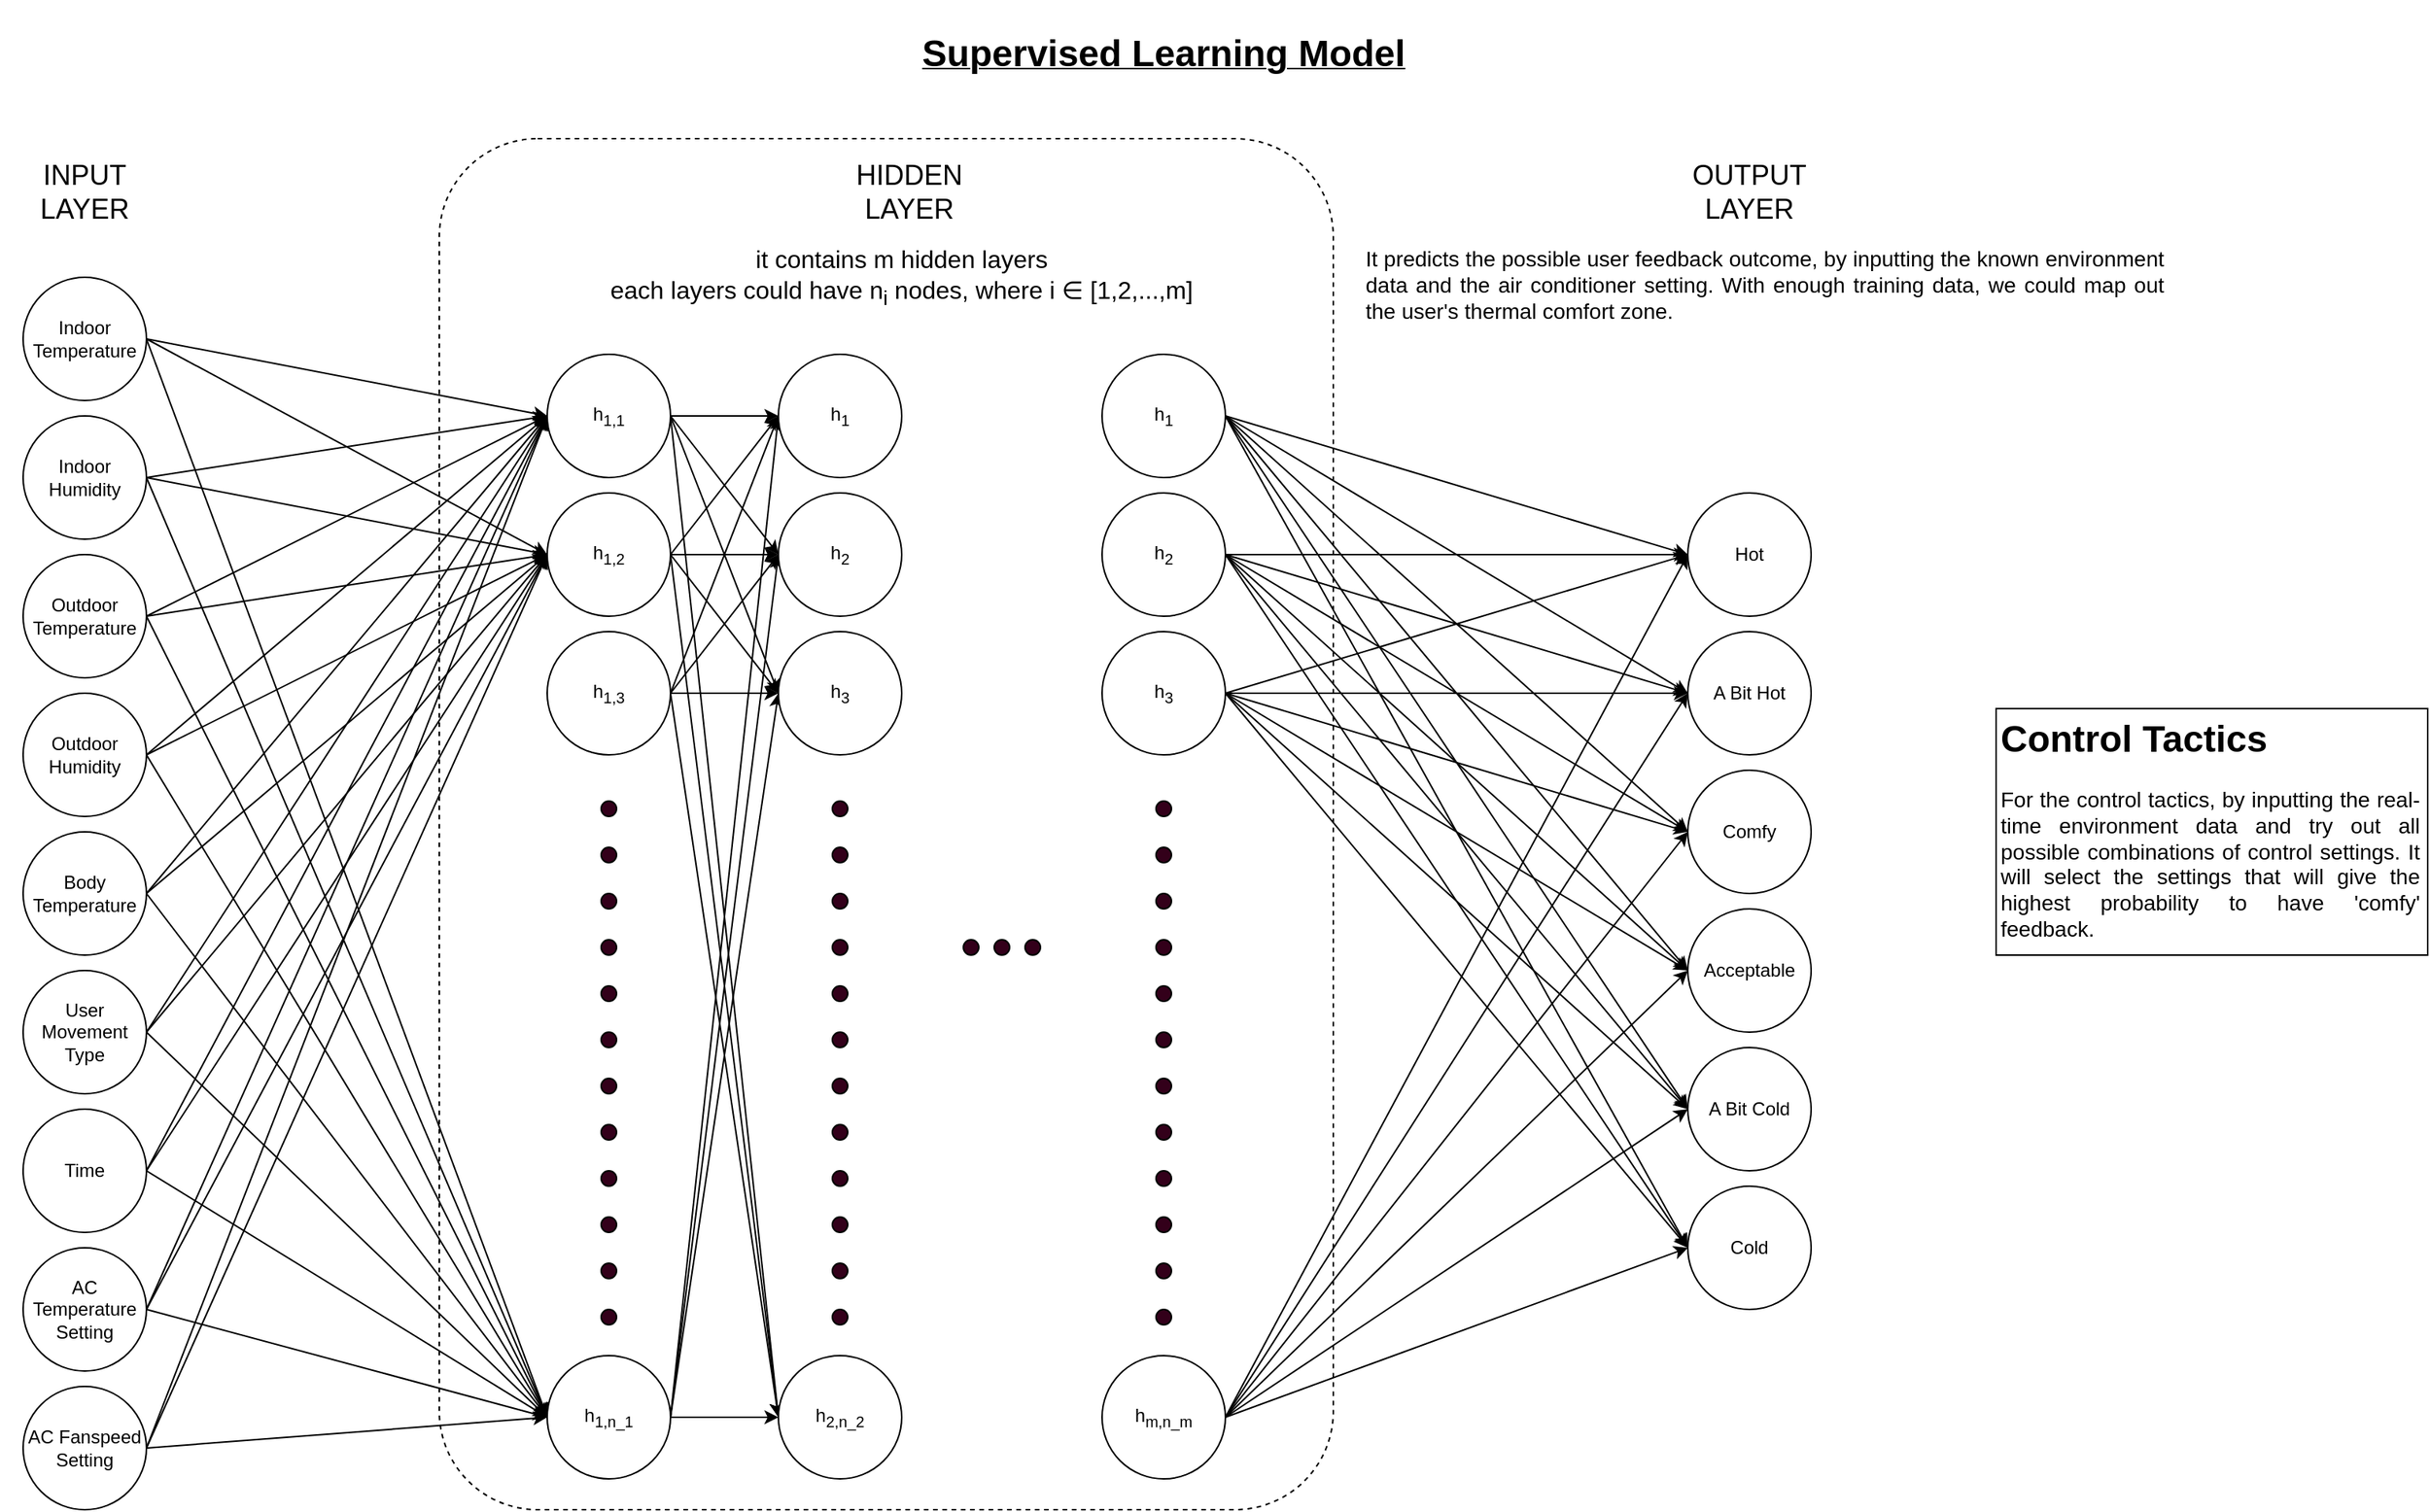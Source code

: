 <mxfile version="12.9.4" type="gitlab"><diagram id="3QVDSufi_a7OBqvpy9iq" name="Page-1"><mxGraphModel dx="2844" dy="1552" grid="1" gridSize="10" guides="1" tooltips="1" connect="1" arrows="1" fold="1" page="1" pageScale="1" pageWidth="850" pageHeight="1100" math="0" shadow="0"><root><mxCell id="0"/><mxCell id="1" parent="0"/><mxCell id="y1WeZh7EiqG1gbwsctgO-31" style="rounded=0;orthogonalLoop=1;jettySize=auto;html=1;exitX=1;exitY=0.5;exitDx=0;exitDy=0;entryX=0;entryY=0.5;entryDx=0;entryDy=0;endArrow=classic;endFill=1;" edge="1" parent="1" source="y1WeZh7EiqG1gbwsctgO-1" target="y1WeZh7EiqG1gbwsctgO-11"><mxGeometry relative="1" as="geometry"/></mxCell><mxCell id="y1WeZh7EiqG1gbwsctgO-40" style="edgeStyle=none;rounded=0;orthogonalLoop=1;jettySize=auto;html=1;exitX=1;exitY=0.5;exitDx=0;exitDy=0;entryX=0;entryY=0.5;entryDx=0;entryDy=0;endArrow=classic;endFill=1;" edge="1" parent="1" source="y1WeZh7EiqG1gbwsctgO-1" target="y1WeZh7EiqG1gbwsctgO-12"><mxGeometry relative="1" as="geometry"/></mxCell><mxCell id="y1WeZh7EiqG1gbwsctgO-49" style="edgeStyle=none;rounded=0;orthogonalLoop=1;jettySize=auto;html=1;exitX=1;exitY=0.5;exitDx=0;exitDy=0;endArrow=classic;endFill=1;entryX=0;entryY=0.5;entryDx=0;entryDy=0;" edge="1" parent="1" source="y1WeZh7EiqG1gbwsctgO-1" target="y1WeZh7EiqG1gbwsctgO-14"><mxGeometry relative="1" as="geometry"/></mxCell><mxCell id="y1WeZh7EiqG1gbwsctgO-1" value="Indoor&lt;div&gt;Temperature&lt;/div&gt;" style="ellipse;whiteSpace=wrap;html=1;aspect=fixed;" vertex="1" parent="1"><mxGeometry x="40" y="200" width="80" height="80" as="geometry"/></mxCell><mxCell id="y1WeZh7EiqG1gbwsctgO-32" style="edgeStyle=none;rounded=0;orthogonalLoop=1;jettySize=auto;html=1;exitX=1;exitY=0.5;exitDx=0;exitDy=0;entryX=0;entryY=0.5;entryDx=0;entryDy=0;" edge="1" parent="1" source="y1WeZh7EiqG1gbwsctgO-2" target="y1WeZh7EiqG1gbwsctgO-11"><mxGeometry relative="1" as="geometry"/></mxCell><mxCell id="y1WeZh7EiqG1gbwsctgO-41" style="edgeStyle=none;rounded=0;orthogonalLoop=1;jettySize=auto;html=1;exitX=1;exitY=0.5;exitDx=0;exitDy=0;endArrow=classic;endFill=1;entryX=0;entryY=0.5;entryDx=0;entryDy=0;" edge="1" parent="1" source="y1WeZh7EiqG1gbwsctgO-2" target="y1WeZh7EiqG1gbwsctgO-12"><mxGeometry relative="1" as="geometry"><mxPoint x="280" y="370" as="targetPoint"/></mxGeometry></mxCell><mxCell id="y1WeZh7EiqG1gbwsctgO-50" style="edgeStyle=none;rounded=0;orthogonalLoop=1;jettySize=auto;html=1;exitX=1;exitY=0.5;exitDx=0;exitDy=0;entryX=0;entryY=0.5;entryDx=0;entryDy=0;endArrow=classic;endFill=1;" edge="1" parent="1" source="y1WeZh7EiqG1gbwsctgO-2" target="y1WeZh7EiqG1gbwsctgO-14"><mxGeometry relative="1" as="geometry"/></mxCell><mxCell id="y1WeZh7EiqG1gbwsctgO-2" value="Indoor Humidity" style="ellipse;whiteSpace=wrap;html=1;aspect=fixed;" vertex="1" parent="1"><mxGeometry x="40" y="290" width="80" height="80" as="geometry"/></mxCell><mxCell id="y1WeZh7EiqG1gbwsctgO-33" style="edgeStyle=none;rounded=0;orthogonalLoop=1;jettySize=auto;html=1;exitX=1;exitY=0.5;exitDx=0;exitDy=0;entryX=0;entryY=0.5;entryDx=0;entryDy=0;" edge="1" parent="1" source="y1WeZh7EiqG1gbwsctgO-3" target="y1WeZh7EiqG1gbwsctgO-11"><mxGeometry relative="1" as="geometry"><mxPoint x="280" y="280" as="targetPoint"/></mxGeometry></mxCell><mxCell id="y1WeZh7EiqG1gbwsctgO-42" style="edgeStyle=none;rounded=0;orthogonalLoop=1;jettySize=auto;html=1;exitX=1;exitY=0.5;exitDx=0;exitDy=0;entryX=0;entryY=0.5;entryDx=0;entryDy=0;endArrow=classic;endFill=1;" edge="1" parent="1" source="y1WeZh7EiqG1gbwsctgO-3" target="y1WeZh7EiqG1gbwsctgO-12"><mxGeometry relative="1" as="geometry"/></mxCell><mxCell id="y1WeZh7EiqG1gbwsctgO-51" style="edgeStyle=none;rounded=0;orthogonalLoop=1;jettySize=auto;html=1;exitX=1;exitY=0.5;exitDx=0;exitDy=0;endArrow=classic;endFill=1;" edge="1" parent="1" source="y1WeZh7EiqG1gbwsctgO-3"><mxGeometry relative="1" as="geometry"><mxPoint x="380" y="940" as="targetPoint"/></mxGeometry></mxCell><mxCell id="y1WeZh7EiqG1gbwsctgO-3" value="&lt;div&gt;Outdoor Temperature&lt;br&gt;&lt;/div&gt;" style="ellipse;whiteSpace=wrap;html=1;aspect=fixed;" vertex="1" parent="1"><mxGeometry x="40" y="380" width="80" height="80" as="geometry"/></mxCell><mxCell id="y1WeZh7EiqG1gbwsctgO-34" style="edgeStyle=none;rounded=0;orthogonalLoop=1;jettySize=auto;html=1;exitX=1;exitY=0.5;exitDx=0;exitDy=0;entryX=0;entryY=0.5;entryDx=0;entryDy=0;" edge="1" parent="1" source="y1WeZh7EiqG1gbwsctgO-4" target="y1WeZh7EiqG1gbwsctgO-11"><mxGeometry relative="1" as="geometry"/></mxCell><mxCell id="y1WeZh7EiqG1gbwsctgO-43" style="edgeStyle=none;rounded=0;orthogonalLoop=1;jettySize=auto;html=1;exitX=1;exitY=0.5;exitDx=0;exitDy=0;endArrow=classic;endFill=1;entryX=0;entryY=0.5;entryDx=0;entryDy=0;" edge="1" parent="1" source="y1WeZh7EiqG1gbwsctgO-4" target="y1WeZh7EiqG1gbwsctgO-12"><mxGeometry relative="1" as="geometry"><mxPoint x="280" y="370" as="targetPoint"/></mxGeometry></mxCell><mxCell id="y1WeZh7EiqG1gbwsctgO-52" style="edgeStyle=none;rounded=0;orthogonalLoop=1;jettySize=auto;html=1;exitX=1;exitY=0.5;exitDx=0;exitDy=0;entryX=0;entryY=0.5;entryDx=0;entryDy=0;endArrow=classic;endFill=1;" edge="1" parent="1" source="y1WeZh7EiqG1gbwsctgO-4" target="y1WeZh7EiqG1gbwsctgO-14"><mxGeometry relative="1" as="geometry"/></mxCell><mxCell id="y1WeZh7EiqG1gbwsctgO-4" value="Outdoor Humidity" style="ellipse;whiteSpace=wrap;html=1;aspect=fixed;" vertex="1" parent="1"><mxGeometry x="40" y="470" width="80" height="80" as="geometry"/></mxCell><mxCell id="y1WeZh7EiqG1gbwsctgO-37" style="edgeStyle=none;rounded=0;orthogonalLoop=1;jettySize=auto;html=1;exitX=1;exitY=0.5;exitDx=0;exitDy=0;entryX=0;entryY=0.5;entryDx=0;entryDy=0;" edge="1" parent="1" source="y1WeZh7EiqG1gbwsctgO-5" target="y1WeZh7EiqG1gbwsctgO-11"><mxGeometry relative="1" as="geometry"/></mxCell><mxCell id="y1WeZh7EiqG1gbwsctgO-46" style="edgeStyle=none;rounded=0;orthogonalLoop=1;jettySize=auto;html=1;exitX=1;exitY=0.5;exitDx=0;exitDy=0;entryX=0;entryY=0.5;entryDx=0;entryDy=0;endArrow=classic;endFill=1;" edge="1" parent="1" source="y1WeZh7EiqG1gbwsctgO-5" target="y1WeZh7EiqG1gbwsctgO-12"><mxGeometry relative="1" as="geometry"/></mxCell><mxCell id="y1WeZh7EiqG1gbwsctgO-55" style="edgeStyle=none;rounded=0;orthogonalLoop=1;jettySize=auto;html=1;exitX=1;exitY=0.5;exitDx=0;exitDy=0;endArrow=classic;endFill=1;" edge="1" parent="1" source="y1WeZh7EiqG1gbwsctgO-5"><mxGeometry relative="1" as="geometry"><mxPoint x="380" y="940" as="targetPoint"/></mxGeometry></mxCell><mxCell id="y1WeZh7EiqG1gbwsctgO-5" value="Time" style="ellipse;whiteSpace=wrap;html=1;aspect=fixed;" vertex="1" parent="1"><mxGeometry x="40" y="740" width="80" height="80" as="geometry"/></mxCell><mxCell id="y1WeZh7EiqG1gbwsctgO-35" style="edgeStyle=none;rounded=0;orthogonalLoop=1;jettySize=auto;html=1;exitX=1;exitY=0.5;exitDx=0;exitDy=0;entryX=0;entryY=0.5;entryDx=0;entryDy=0;" edge="1" parent="1" source="y1WeZh7EiqG1gbwsctgO-6" target="y1WeZh7EiqG1gbwsctgO-11"><mxGeometry relative="1" as="geometry"><mxPoint x="280" y="280" as="targetPoint"/></mxGeometry></mxCell><mxCell id="y1WeZh7EiqG1gbwsctgO-44" style="edgeStyle=none;rounded=0;orthogonalLoop=1;jettySize=auto;html=1;exitX=1;exitY=0.5;exitDx=0;exitDy=0;endArrow=classic;endFill=1;entryX=0;entryY=0.5;entryDx=0;entryDy=0;" edge="1" parent="1" source="y1WeZh7EiqG1gbwsctgO-6" target="y1WeZh7EiqG1gbwsctgO-12"><mxGeometry relative="1" as="geometry"><mxPoint x="280" y="370" as="targetPoint"/></mxGeometry></mxCell><mxCell id="y1WeZh7EiqG1gbwsctgO-53" style="edgeStyle=none;rounded=0;orthogonalLoop=1;jettySize=auto;html=1;exitX=1;exitY=0.5;exitDx=0;exitDy=0;entryX=0;entryY=0.5;entryDx=0;entryDy=0;endArrow=classic;endFill=1;" edge="1" parent="1" source="y1WeZh7EiqG1gbwsctgO-6" target="y1WeZh7EiqG1gbwsctgO-14"><mxGeometry relative="1" as="geometry"/></mxCell><mxCell id="y1WeZh7EiqG1gbwsctgO-6" value="Body Temperature" style="ellipse;whiteSpace=wrap;html=1;aspect=fixed;" vertex="1" parent="1"><mxGeometry x="40" y="560" width="80" height="80" as="geometry"/></mxCell><mxCell id="y1WeZh7EiqG1gbwsctgO-36" style="edgeStyle=none;rounded=0;orthogonalLoop=1;jettySize=auto;html=1;exitX=1;exitY=0.5;exitDx=0;exitDy=0;entryX=0;entryY=0.5;entryDx=0;entryDy=0;" edge="1" parent="1" source="y1WeZh7EiqG1gbwsctgO-7" target="y1WeZh7EiqG1gbwsctgO-11"><mxGeometry relative="1" as="geometry"><mxPoint x="280" y="280" as="targetPoint"/></mxGeometry></mxCell><mxCell id="y1WeZh7EiqG1gbwsctgO-45" style="edgeStyle=none;rounded=0;orthogonalLoop=1;jettySize=auto;html=1;exitX=1;exitY=0.5;exitDx=0;exitDy=0;endArrow=classic;endFill=1;entryX=0;entryY=0.5;entryDx=0;entryDy=0;" edge="1" parent="1" source="y1WeZh7EiqG1gbwsctgO-7" target="y1WeZh7EiqG1gbwsctgO-12"><mxGeometry relative="1" as="geometry"><mxPoint x="280" y="370" as="targetPoint"/></mxGeometry></mxCell><mxCell id="y1WeZh7EiqG1gbwsctgO-54" style="edgeStyle=none;rounded=0;orthogonalLoop=1;jettySize=auto;html=1;exitX=1;exitY=0.5;exitDx=0;exitDy=0;endArrow=classic;endFill=1;" edge="1" parent="1" source="y1WeZh7EiqG1gbwsctgO-7"><mxGeometry relative="1" as="geometry"><mxPoint x="380" y="940" as="targetPoint"/></mxGeometry></mxCell><mxCell id="y1WeZh7EiqG1gbwsctgO-7" value="User Movement Type" style="ellipse;whiteSpace=wrap;html=1;aspect=fixed;" vertex="1" parent="1"><mxGeometry x="40" y="650" width="80" height="80" as="geometry"/></mxCell><mxCell id="y1WeZh7EiqG1gbwsctgO-38" style="edgeStyle=none;rounded=0;orthogonalLoop=1;jettySize=auto;html=1;exitX=1;exitY=0.5;exitDx=0;exitDy=0;entryX=0;entryY=0.5;entryDx=0;entryDy=0;endArrow=classic;endFill=1;" edge="1" parent="1" source="y1WeZh7EiqG1gbwsctgO-8" target="y1WeZh7EiqG1gbwsctgO-11"><mxGeometry relative="1" as="geometry"/></mxCell><mxCell id="y1WeZh7EiqG1gbwsctgO-47" style="edgeStyle=none;rounded=0;orthogonalLoop=1;jettySize=auto;html=1;exitX=1;exitY=0.5;exitDx=0;exitDy=0;endArrow=classic;endFill=1;" edge="1" parent="1" source="y1WeZh7EiqG1gbwsctgO-8"><mxGeometry relative="1" as="geometry"><mxPoint x="380" y="380" as="targetPoint"/></mxGeometry></mxCell><mxCell id="y1WeZh7EiqG1gbwsctgO-56" style="edgeStyle=none;rounded=0;orthogonalLoop=1;jettySize=auto;html=1;exitX=1;exitY=0.5;exitDx=0;exitDy=0;endArrow=classic;endFill=1;" edge="1" parent="1" source="y1WeZh7EiqG1gbwsctgO-8"><mxGeometry relative="1" as="geometry"><mxPoint x="380" y="940" as="targetPoint"/></mxGeometry></mxCell><mxCell id="y1WeZh7EiqG1gbwsctgO-8" value="AC Temperature Setting" style="ellipse;whiteSpace=wrap;html=1;aspect=fixed;" vertex="1" parent="1"><mxGeometry x="40" y="830" width="80" height="80" as="geometry"/></mxCell><mxCell id="y1WeZh7EiqG1gbwsctgO-39" style="edgeStyle=none;rounded=0;orthogonalLoop=1;jettySize=auto;html=1;exitX=1;exitY=0.5;exitDx=0;exitDy=0;endArrow=classic;endFill=1;entryX=0;entryY=0.5;entryDx=0;entryDy=0;" edge="1" parent="1" source="y1WeZh7EiqG1gbwsctgO-9" target="y1WeZh7EiqG1gbwsctgO-11"><mxGeometry relative="1" as="geometry"><mxPoint x="280" y="280" as="targetPoint"/></mxGeometry></mxCell><mxCell id="y1WeZh7EiqG1gbwsctgO-48" style="edgeStyle=none;rounded=0;orthogonalLoop=1;jettySize=auto;html=1;exitX=1;exitY=0.5;exitDx=0;exitDy=0;endArrow=classic;endFill=1;" edge="1" parent="1" source="y1WeZh7EiqG1gbwsctgO-9"><mxGeometry relative="1" as="geometry"><mxPoint x="380" y="380" as="targetPoint"/></mxGeometry></mxCell><mxCell id="y1WeZh7EiqG1gbwsctgO-57" style="edgeStyle=none;rounded=0;orthogonalLoop=1;jettySize=auto;html=1;exitX=1;exitY=0.5;exitDx=0;exitDy=0;endArrow=classic;endFill=1;" edge="1" parent="1" source="y1WeZh7EiqG1gbwsctgO-9"><mxGeometry relative="1" as="geometry"><mxPoint x="380" y="940" as="targetPoint"/></mxGeometry></mxCell><mxCell id="y1WeZh7EiqG1gbwsctgO-9" value="AC Fanspeed Setting" style="ellipse;whiteSpace=wrap;html=1;aspect=fixed;" vertex="1" parent="1"><mxGeometry x="40" y="920" width="80" height="80" as="geometry"/></mxCell><mxCell id="y1WeZh7EiqG1gbwsctgO-10" value="&lt;font style=&quot;font-size: 18px&quot;&gt;INPUT LAYER&lt;/font&gt;" style="text;html=1;strokeColor=none;fillColor=none;align=center;verticalAlign=middle;whiteSpace=wrap;rounded=0;" vertex="1" parent="1"><mxGeometry x="25" y="120" width="110" height="50" as="geometry"/></mxCell><mxCell id="y1WeZh7EiqG1gbwsctgO-111" style="edgeStyle=none;rounded=0;orthogonalLoop=1;jettySize=auto;html=1;exitX=1;exitY=0.5;exitDx=0;exitDy=0;entryX=0;entryY=0.5;entryDx=0;entryDy=0;endArrow=classic;endFill=1;" edge="1" parent="1" source="y1WeZh7EiqG1gbwsctgO-11" target="y1WeZh7EiqG1gbwsctgO-58"><mxGeometry relative="1" as="geometry"/></mxCell><mxCell id="y1WeZh7EiqG1gbwsctgO-112" style="edgeStyle=none;rounded=0;orthogonalLoop=1;jettySize=auto;html=1;exitX=1;exitY=0.5;exitDx=0;exitDy=0;entryX=0;entryY=0.5;entryDx=0;entryDy=0;endArrow=classic;endFill=1;" edge="1" parent="1" source="y1WeZh7EiqG1gbwsctgO-11" target="y1WeZh7EiqG1gbwsctgO-59"><mxGeometry relative="1" as="geometry"/></mxCell><mxCell id="y1WeZh7EiqG1gbwsctgO-113" style="edgeStyle=none;rounded=0;orthogonalLoop=1;jettySize=auto;html=1;exitX=1;exitY=0.5;exitDx=0;exitDy=0;entryX=0;entryY=0.5;entryDx=0;entryDy=0;endArrow=classic;endFill=1;" edge="1" parent="1" source="y1WeZh7EiqG1gbwsctgO-11" target="y1WeZh7EiqG1gbwsctgO-60"><mxGeometry relative="1" as="geometry"/></mxCell><mxCell id="y1WeZh7EiqG1gbwsctgO-114" style="edgeStyle=none;rounded=0;orthogonalLoop=1;jettySize=auto;html=1;exitX=1;exitY=0.5;exitDx=0;exitDy=0;entryX=0;entryY=0.5;entryDx=0;entryDy=0;endArrow=classic;endFill=1;" edge="1" parent="1" source="y1WeZh7EiqG1gbwsctgO-11" target="y1WeZh7EiqG1gbwsctgO-61"><mxGeometry relative="1" as="geometry"/></mxCell><mxCell id="y1WeZh7EiqG1gbwsctgO-11" value="h&lt;sub&gt;1,1&lt;/sub&gt;" style="ellipse;whiteSpace=wrap;html=1;aspect=fixed;" vertex="1" parent="1"><mxGeometry x="380" y="250" width="80" height="80" as="geometry"/></mxCell><mxCell id="y1WeZh7EiqG1gbwsctgO-115" style="edgeStyle=none;rounded=0;orthogonalLoop=1;jettySize=auto;html=1;exitX=1;exitY=0.5;exitDx=0;exitDy=0;entryX=0;entryY=0.5;entryDx=0;entryDy=0;endArrow=classic;endFill=1;" edge="1" parent="1" source="y1WeZh7EiqG1gbwsctgO-12" target="y1WeZh7EiqG1gbwsctgO-58"><mxGeometry relative="1" as="geometry"/></mxCell><mxCell id="y1WeZh7EiqG1gbwsctgO-117" style="edgeStyle=none;rounded=0;orthogonalLoop=1;jettySize=auto;html=1;exitX=1;exitY=0.5;exitDx=0;exitDy=0;entryX=0;entryY=0.5;entryDx=0;entryDy=0;endArrow=classic;endFill=1;" edge="1" parent="1" source="y1WeZh7EiqG1gbwsctgO-12" target="y1WeZh7EiqG1gbwsctgO-59"><mxGeometry relative="1" as="geometry"/></mxCell><mxCell id="y1WeZh7EiqG1gbwsctgO-118" style="edgeStyle=none;rounded=0;orthogonalLoop=1;jettySize=auto;html=1;exitX=1;exitY=0.5;exitDx=0;exitDy=0;entryX=0;entryY=0.5;entryDx=0;entryDy=0;endArrow=classic;endFill=1;" edge="1" parent="1" source="y1WeZh7EiqG1gbwsctgO-12" target="y1WeZh7EiqG1gbwsctgO-60"><mxGeometry relative="1" as="geometry"/></mxCell><mxCell id="y1WeZh7EiqG1gbwsctgO-121" style="edgeStyle=none;rounded=0;orthogonalLoop=1;jettySize=auto;html=1;exitX=1;exitY=0.5;exitDx=0;exitDy=0;entryX=0;entryY=0.5;entryDx=0;entryDy=0;endArrow=classic;endFill=1;" edge="1" parent="1" source="y1WeZh7EiqG1gbwsctgO-12" target="y1WeZh7EiqG1gbwsctgO-61"><mxGeometry relative="1" as="geometry"/></mxCell><mxCell id="y1WeZh7EiqG1gbwsctgO-12" value="h&lt;sub&gt;1,2&lt;/sub&gt;" style="ellipse;whiteSpace=wrap;html=1;aspect=fixed;" vertex="1" parent="1"><mxGeometry x="380" y="340" width="80" height="80" as="geometry"/></mxCell><mxCell id="y1WeZh7EiqG1gbwsctgO-116" style="edgeStyle=none;rounded=0;orthogonalLoop=1;jettySize=auto;html=1;exitX=1;exitY=0.5;exitDx=0;exitDy=0;entryX=0;entryY=0.5;entryDx=0;entryDy=0;endArrow=classic;endFill=1;" edge="1" parent="1" source="y1WeZh7EiqG1gbwsctgO-13" target="y1WeZh7EiqG1gbwsctgO-58"><mxGeometry relative="1" as="geometry"/></mxCell><mxCell id="y1WeZh7EiqG1gbwsctgO-119" style="edgeStyle=none;rounded=0;orthogonalLoop=1;jettySize=auto;html=1;exitX=1;exitY=0.5;exitDx=0;exitDy=0;entryX=0;entryY=0.5;entryDx=0;entryDy=0;endArrow=classic;endFill=1;" edge="1" parent="1" source="y1WeZh7EiqG1gbwsctgO-13" target="y1WeZh7EiqG1gbwsctgO-59"><mxGeometry relative="1" as="geometry"/></mxCell><mxCell id="y1WeZh7EiqG1gbwsctgO-120" style="edgeStyle=none;rounded=0;orthogonalLoop=1;jettySize=auto;html=1;exitX=1;exitY=0.5;exitDx=0;exitDy=0;entryX=0;entryY=0.5;entryDx=0;entryDy=0;endArrow=classic;endFill=1;" edge="1" parent="1" source="y1WeZh7EiqG1gbwsctgO-13" target="y1WeZh7EiqG1gbwsctgO-60"><mxGeometry relative="1" as="geometry"/></mxCell><mxCell id="y1WeZh7EiqG1gbwsctgO-122" style="edgeStyle=none;rounded=0;orthogonalLoop=1;jettySize=auto;html=1;exitX=1;exitY=0.5;exitDx=0;exitDy=0;endArrow=classic;endFill=1;" edge="1" parent="1" source="y1WeZh7EiqG1gbwsctgO-13"><mxGeometry relative="1" as="geometry"><mxPoint x="530" y="940" as="targetPoint"/></mxGeometry></mxCell><mxCell id="y1WeZh7EiqG1gbwsctgO-13" value="h&lt;sub&gt;1,3&lt;/sub&gt;" style="ellipse;whiteSpace=wrap;html=1;aspect=fixed;" vertex="1" parent="1"><mxGeometry x="380" y="430" width="80" height="80" as="geometry"/></mxCell><mxCell id="y1WeZh7EiqG1gbwsctgO-123" style="edgeStyle=none;rounded=0;orthogonalLoop=1;jettySize=auto;html=1;exitX=1;exitY=0.5;exitDx=0;exitDy=0;entryX=0;entryY=0.5;entryDx=0;entryDy=0;endArrow=classic;endFill=1;" edge="1" parent="1" source="y1WeZh7EiqG1gbwsctgO-14" target="y1WeZh7EiqG1gbwsctgO-61"><mxGeometry relative="1" as="geometry"/></mxCell><mxCell id="y1WeZh7EiqG1gbwsctgO-124" style="edgeStyle=none;rounded=0;orthogonalLoop=1;jettySize=auto;html=1;exitX=1;exitY=0.5;exitDx=0;exitDy=0;entryX=0;entryY=0.5;entryDx=0;entryDy=0;endArrow=classic;endFill=1;" edge="1" parent="1" source="y1WeZh7EiqG1gbwsctgO-14" target="y1WeZh7EiqG1gbwsctgO-58"><mxGeometry relative="1" as="geometry"/></mxCell><mxCell id="y1WeZh7EiqG1gbwsctgO-125" style="edgeStyle=none;rounded=0;orthogonalLoop=1;jettySize=auto;html=1;exitX=1;exitY=0.5;exitDx=0;exitDy=0;entryX=0;entryY=0.5;entryDx=0;entryDy=0;endArrow=classic;endFill=1;" edge="1" parent="1" source="y1WeZh7EiqG1gbwsctgO-14" target="y1WeZh7EiqG1gbwsctgO-59"><mxGeometry relative="1" as="geometry"/></mxCell><mxCell id="y1WeZh7EiqG1gbwsctgO-126" style="edgeStyle=none;rounded=0;orthogonalLoop=1;jettySize=auto;html=1;exitX=1;exitY=0.5;exitDx=0;exitDy=0;entryX=0;entryY=0.5;entryDx=0;entryDy=0;endArrow=classic;endFill=1;" edge="1" parent="1" source="y1WeZh7EiqG1gbwsctgO-14" target="y1WeZh7EiqG1gbwsctgO-60"><mxGeometry relative="1" as="geometry"/></mxCell><mxCell id="y1WeZh7EiqG1gbwsctgO-14" value="h&lt;sub&gt;1,n_1&lt;/sub&gt;" style="ellipse;whiteSpace=wrap;html=1;aspect=fixed;" vertex="1" parent="1"><mxGeometry x="380" y="900" width="80" height="80" as="geometry"/></mxCell><mxCell id="y1WeZh7EiqG1gbwsctgO-15" value="" style="ellipse;whiteSpace=wrap;html=1;aspect=fixed;fillColor=#33001A;" vertex="1" parent="1"><mxGeometry x="415" y="540" width="10" height="10" as="geometry"/></mxCell><mxCell id="y1WeZh7EiqG1gbwsctgO-16" value="" style="ellipse;whiteSpace=wrap;html=1;aspect=fixed;fillColor=#33001A;" vertex="1" parent="1"><mxGeometry x="415" y="570" width="10" height="10" as="geometry"/></mxCell><mxCell id="y1WeZh7EiqG1gbwsctgO-17" value="" style="ellipse;whiteSpace=wrap;html=1;aspect=fixed;fillColor=#33001A;" vertex="1" parent="1"><mxGeometry x="415" y="600" width="10" height="10" as="geometry"/></mxCell><mxCell id="y1WeZh7EiqG1gbwsctgO-18" value="" style="ellipse;whiteSpace=wrap;html=1;aspect=fixed;fillColor=#33001A;" vertex="1" parent="1"><mxGeometry x="415" y="630" width="10" height="10" as="geometry"/></mxCell><mxCell id="y1WeZh7EiqG1gbwsctgO-19" value="" style="ellipse;whiteSpace=wrap;html=1;aspect=fixed;fillColor=#33001A;" vertex="1" parent="1"><mxGeometry x="415" y="660" width="10" height="10" as="geometry"/></mxCell><mxCell id="y1WeZh7EiqG1gbwsctgO-20" value="" style="ellipse;whiteSpace=wrap;html=1;aspect=fixed;fillColor=#33001A;" vertex="1" parent="1"><mxGeometry x="415" y="690" width="10" height="10" as="geometry"/></mxCell><mxCell id="y1WeZh7EiqG1gbwsctgO-21" value="" style="ellipse;whiteSpace=wrap;html=1;aspect=fixed;fillColor=#33001A;" vertex="1" parent="1"><mxGeometry x="415" y="720" width="10" height="10" as="geometry"/></mxCell><mxCell id="y1WeZh7EiqG1gbwsctgO-22" value="" style="ellipse;whiteSpace=wrap;html=1;aspect=fixed;fillColor=#33001A;" vertex="1" parent="1"><mxGeometry x="415" y="750" width="10" height="10" as="geometry"/></mxCell><mxCell id="y1WeZh7EiqG1gbwsctgO-23" value="" style="ellipse;whiteSpace=wrap;html=1;aspect=fixed;fillColor=#33001A;" vertex="1" parent="1"><mxGeometry x="415" y="780" width="10" height="10" as="geometry"/></mxCell><mxCell id="y1WeZh7EiqG1gbwsctgO-24" value="" style="ellipse;whiteSpace=wrap;html=1;aspect=fixed;fillColor=#33001A;" vertex="1" parent="1"><mxGeometry x="415" y="810" width="10" height="10" as="geometry"/></mxCell><mxCell id="y1WeZh7EiqG1gbwsctgO-25" value="" style="ellipse;whiteSpace=wrap;html=1;aspect=fixed;fillColor=#33001A;" vertex="1" parent="1"><mxGeometry x="415" y="840" width="10" height="10" as="geometry"/></mxCell><mxCell id="y1WeZh7EiqG1gbwsctgO-26" value="" style="ellipse;whiteSpace=wrap;html=1;aspect=fixed;fillColor=#33001A;" vertex="1" parent="1"><mxGeometry x="415" y="870" width="10" height="10" as="geometry"/></mxCell><mxCell id="y1WeZh7EiqG1gbwsctgO-29" value="&lt;font style=&quot;font-size: 18px&quot;&gt;HIDDEN LAYER&lt;/font&gt;" style="text;html=1;strokeColor=none;fillColor=none;align=center;verticalAlign=middle;whiteSpace=wrap;rounded=0;" vertex="1" parent="1"><mxGeometry x="560" y="120" width="110" height="50" as="geometry"/></mxCell><mxCell id="y1WeZh7EiqG1gbwsctgO-58" value="h&lt;sub&gt;1&lt;/sub&gt;" style="ellipse;whiteSpace=wrap;html=1;aspect=fixed;" vertex="1" parent="1"><mxGeometry x="530" y="250" width="80" height="80" as="geometry"/></mxCell><mxCell id="y1WeZh7EiqG1gbwsctgO-59" value="h&lt;sub&gt;2&lt;/sub&gt;" style="ellipse;whiteSpace=wrap;html=1;aspect=fixed;" vertex="1" parent="1"><mxGeometry x="530" y="340" width="80" height="80" as="geometry"/></mxCell><mxCell id="y1WeZh7EiqG1gbwsctgO-60" value="h&lt;sub&gt;3&lt;/sub&gt;" style="ellipse;whiteSpace=wrap;html=1;aspect=fixed;" vertex="1" parent="1"><mxGeometry x="530" y="430" width="80" height="80" as="geometry"/></mxCell><mxCell id="y1WeZh7EiqG1gbwsctgO-61" value="h&lt;sub&gt;2,n_2&lt;/sub&gt;" style="ellipse;whiteSpace=wrap;html=1;aspect=fixed;" vertex="1" parent="1"><mxGeometry x="530" y="900" width="80" height="80" as="geometry"/></mxCell><mxCell id="y1WeZh7EiqG1gbwsctgO-62" value="" style="ellipse;whiteSpace=wrap;html=1;aspect=fixed;fillColor=#33001A;" vertex="1" parent="1"><mxGeometry x="565" y="540" width="10" height="10" as="geometry"/></mxCell><mxCell id="y1WeZh7EiqG1gbwsctgO-63" value="" style="ellipse;whiteSpace=wrap;html=1;aspect=fixed;fillColor=#33001A;" vertex="1" parent="1"><mxGeometry x="565" y="570" width="10" height="10" as="geometry"/></mxCell><mxCell id="y1WeZh7EiqG1gbwsctgO-64" value="" style="ellipse;whiteSpace=wrap;html=1;aspect=fixed;fillColor=#33001A;" vertex="1" parent="1"><mxGeometry x="565" y="600" width="10" height="10" as="geometry"/></mxCell><mxCell id="y1WeZh7EiqG1gbwsctgO-65" value="" style="ellipse;whiteSpace=wrap;html=1;aspect=fixed;fillColor=#33001A;" vertex="1" parent="1"><mxGeometry x="565" y="630" width="10" height="10" as="geometry"/></mxCell><mxCell id="y1WeZh7EiqG1gbwsctgO-66" value="" style="ellipse;whiteSpace=wrap;html=1;aspect=fixed;fillColor=#33001A;" vertex="1" parent="1"><mxGeometry x="565" y="660" width="10" height="10" as="geometry"/></mxCell><mxCell id="y1WeZh7EiqG1gbwsctgO-67" value="" style="ellipse;whiteSpace=wrap;html=1;aspect=fixed;fillColor=#33001A;" vertex="1" parent="1"><mxGeometry x="565" y="690" width="10" height="10" as="geometry"/></mxCell><mxCell id="y1WeZh7EiqG1gbwsctgO-68" value="" style="ellipse;whiteSpace=wrap;html=1;aspect=fixed;fillColor=#33001A;" vertex="1" parent="1"><mxGeometry x="565" y="720" width="10" height="10" as="geometry"/></mxCell><mxCell id="y1WeZh7EiqG1gbwsctgO-69" value="" style="ellipse;whiteSpace=wrap;html=1;aspect=fixed;fillColor=#33001A;" vertex="1" parent="1"><mxGeometry x="565" y="750" width="10" height="10" as="geometry"/></mxCell><mxCell id="y1WeZh7EiqG1gbwsctgO-70" value="" style="ellipse;whiteSpace=wrap;html=1;aspect=fixed;fillColor=#33001A;" vertex="1" parent="1"><mxGeometry x="565" y="780" width="10" height="10" as="geometry"/></mxCell><mxCell id="y1WeZh7EiqG1gbwsctgO-71" value="" style="ellipse;whiteSpace=wrap;html=1;aspect=fixed;fillColor=#33001A;" vertex="1" parent="1"><mxGeometry x="565" y="810" width="10" height="10" as="geometry"/></mxCell><mxCell id="y1WeZh7EiqG1gbwsctgO-72" value="" style="ellipse;whiteSpace=wrap;html=1;aspect=fixed;fillColor=#33001A;" vertex="1" parent="1"><mxGeometry x="565" y="840" width="10" height="10" as="geometry"/></mxCell><mxCell id="y1WeZh7EiqG1gbwsctgO-73" value="" style="ellipse;whiteSpace=wrap;html=1;aspect=fixed;fillColor=#33001A;" vertex="1" parent="1"><mxGeometry x="565" y="870" width="10" height="10" as="geometry"/></mxCell><mxCell id="y1WeZh7EiqG1gbwsctgO-150" style="edgeStyle=none;rounded=0;orthogonalLoop=1;jettySize=auto;html=1;exitX=1;exitY=0.5;exitDx=0;exitDy=0;entryX=0;entryY=0.5;entryDx=0;entryDy=0;endArrow=classic;endFill=1;" edge="1" parent="1" source="y1WeZh7EiqG1gbwsctgO-74" target="y1WeZh7EiqG1gbwsctgO-131"><mxGeometry relative="1" as="geometry"/></mxCell><mxCell id="y1WeZh7EiqG1gbwsctgO-151" style="edgeStyle=none;rounded=0;orthogonalLoop=1;jettySize=auto;html=1;exitX=1;exitY=0.5;exitDx=0;exitDy=0;entryX=0;entryY=0.5;entryDx=0;entryDy=0;endArrow=classic;endFill=1;" edge="1" parent="1" source="y1WeZh7EiqG1gbwsctgO-74" target="y1WeZh7EiqG1gbwsctgO-132"><mxGeometry relative="1" as="geometry"/></mxCell><mxCell id="y1WeZh7EiqG1gbwsctgO-152" style="edgeStyle=none;rounded=0;orthogonalLoop=1;jettySize=auto;html=1;exitX=1;exitY=0.5;exitDx=0;exitDy=0;entryX=0;entryY=0.5;entryDx=0;entryDy=0;endArrow=classic;endFill=1;" edge="1" parent="1" source="y1WeZh7EiqG1gbwsctgO-74" target="y1WeZh7EiqG1gbwsctgO-133"><mxGeometry relative="1" as="geometry"/></mxCell><mxCell id="y1WeZh7EiqG1gbwsctgO-153" style="edgeStyle=none;rounded=0;orthogonalLoop=1;jettySize=auto;html=1;exitX=1;exitY=0.5;exitDx=0;exitDy=0;entryX=0;entryY=0.5;entryDx=0;entryDy=0;endArrow=classic;endFill=1;" edge="1" parent="1" source="y1WeZh7EiqG1gbwsctgO-74" target="y1WeZh7EiqG1gbwsctgO-149"><mxGeometry relative="1" as="geometry"/></mxCell><mxCell id="y1WeZh7EiqG1gbwsctgO-154" style="edgeStyle=none;rounded=0;orthogonalLoop=1;jettySize=auto;html=1;exitX=1;exitY=0.5;exitDx=0;exitDy=0;entryX=0;entryY=0.5;entryDx=0;entryDy=0;endArrow=classic;endFill=1;" edge="1" parent="1" source="y1WeZh7EiqG1gbwsctgO-74" target="y1WeZh7EiqG1gbwsctgO-134"><mxGeometry relative="1" as="geometry"/></mxCell><mxCell id="y1WeZh7EiqG1gbwsctgO-155" style="edgeStyle=none;rounded=0;orthogonalLoop=1;jettySize=auto;html=1;exitX=1;exitY=0.5;exitDx=0;exitDy=0;entryX=0;entryY=0.5;entryDx=0;entryDy=0;endArrow=classic;endFill=1;" edge="1" parent="1" source="y1WeZh7EiqG1gbwsctgO-74" target="y1WeZh7EiqG1gbwsctgO-148"><mxGeometry relative="1" as="geometry"/></mxCell><mxCell id="y1WeZh7EiqG1gbwsctgO-74" value="h&lt;sub&gt;1&lt;/sub&gt;" style="ellipse;whiteSpace=wrap;html=1;aspect=fixed;" vertex="1" parent="1"><mxGeometry x="740" y="250" width="80" height="80" as="geometry"/></mxCell><mxCell id="y1WeZh7EiqG1gbwsctgO-156" style="edgeStyle=none;rounded=0;orthogonalLoop=1;jettySize=auto;html=1;exitX=1;exitY=0.5;exitDx=0;exitDy=0;entryX=0;entryY=0.5;entryDx=0;entryDy=0;endArrow=classic;endFill=1;" edge="1" parent="1" source="y1WeZh7EiqG1gbwsctgO-75" target="y1WeZh7EiqG1gbwsctgO-131"><mxGeometry relative="1" as="geometry"/></mxCell><mxCell id="y1WeZh7EiqG1gbwsctgO-157" style="edgeStyle=none;rounded=0;orthogonalLoop=1;jettySize=auto;html=1;exitX=1;exitY=0.5;exitDx=0;exitDy=0;entryX=0;entryY=0.5;entryDx=0;entryDy=0;endArrow=classic;endFill=1;" edge="1" parent="1" source="y1WeZh7EiqG1gbwsctgO-75" target="y1WeZh7EiqG1gbwsctgO-132"><mxGeometry relative="1" as="geometry"/></mxCell><mxCell id="y1WeZh7EiqG1gbwsctgO-158" style="edgeStyle=none;rounded=0;orthogonalLoop=1;jettySize=auto;html=1;exitX=1;exitY=0.5;exitDx=0;exitDy=0;entryX=0;entryY=0.5;entryDx=0;entryDy=0;endArrow=classic;endFill=1;" edge="1" parent="1" source="y1WeZh7EiqG1gbwsctgO-75" target="y1WeZh7EiqG1gbwsctgO-133"><mxGeometry relative="1" as="geometry"/></mxCell><mxCell id="y1WeZh7EiqG1gbwsctgO-159" style="edgeStyle=none;rounded=0;orthogonalLoop=1;jettySize=auto;html=1;exitX=1;exitY=0.5;exitDx=0;exitDy=0;entryX=0;entryY=0.5;entryDx=0;entryDy=0;endArrow=classic;endFill=1;" edge="1" parent="1" source="y1WeZh7EiqG1gbwsctgO-75" target="y1WeZh7EiqG1gbwsctgO-134"><mxGeometry relative="1" as="geometry"/></mxCell><mxCell id="y1WeZh7EiqG1gbwsctgO-162" style="edgeStyle=none;rounded=0;orthogonalLoop=1;jettySize=auto;html=1;exitX=1;exitY=0.5;exitDx=0;exitDy=0;entryX=0;entryY=0.5;entryDx=0;entryDy=0;endArrow=classic;endFill=1;" edge="1" parent="1" source="y1WeZh7EiqG1gbwsctgO-75" target="y1WeZh7EiqG1gbwsctgO-148"><mxGeometry relative="1" as="geometry"/></mxCell><mxCell id="y1WeZh7EiqG1gbwsctgO-163" style="edgeStyle=none;rounded=0;orthogonalLoop=1;jettySize=auto;html=1;exitX=1;exitY=0.5;exitDx=0;exitDy=0;entryX=0;entryY=0.5;entryDx=0;entryDy=0;endArrow=classic;endFill=1;" edge="1" parent="1" source="y1WeZh7EiqG1gbwsctgO-75" target="y1WeZh7EiqG1gbwsctgO-149"><mxGeometry relative="1" as="geometry"/></mxCell><mxCell id="y1WeZh7EiqG1gbwsctgO-75" value="h&lt;sub&gt;2&lt;/sub&gt;" style="ellipse;whiteSpace=wrap;html=1;aspect=fixed;" vertex="1" parent="1"><mxGeometry x="740" y="340" width="80" height="80" as="geometry"/></mxCell><mxCell id="y1WeZh7EiqG1gbwsctgO-164" style="edgeStyle=none;rounded=0;orthogonalLoop=1;jettySize=auto;html=1;exitX=1;exitY=0.5;exitDx=0;exitDy=0;entryX=0;entryY=0.5;entryDx=0;entryDy=0;endArrow=classic;endFill=1;" edge="1" parent="1" source="y1WeZh7EiqG1gbwsctgO-76" target="y1WeZh7EiqG1gbwsctgO-131"><mxGeometry relative="1" as="geometry"/></mxCell><mxCell id="y1WeZh7EiqG1gbwsctgO-165" style="edgeStyle=none;rounded=0;orthogonalLoop=1;jettySize=auto;html=1;exitX=1;exitY=0.5;exitDx=0;exitDy=0;entryX=0;entryY=0.5;entryDx=0;entryDy=0;endArrow=classic;endFill=1;" edge="1" parent="1" source="y1WeZh7EiqG1gbwsctgO-76" target="y1WeZh7EiqG1gbwsctgO-132"><mxGeometry relative="1" as="geometry"/></mxCell><mxCell id="y1WeZh7EiqG1gbwsctgO-166" style="edgeStyle=none;rounded=0;orthogonalLoop=1;jettySize=auto;html=1;exitX=1;exitY=0.5;exitDx=0;exitDy=0;entryX=0;entryY=0.5;entryDx=0;entryDy=0;endArrow=classic;endFill=1;" edge="1" parent="1" source="y1WeZh7EiqG1gbwsctgO-76" target="y1WeZh7EiqG1gbwsctgO-133"><mxGeometry relative="1" as="geometry"/></mxCell><mxCell id="y1WeZh7EiqG1gbwsctgO-167" style="edgeStyle=none;rounded=0;orthogonalLoop=1;jettySize=auto;html=1;exitX=1;exitY=0.5;exitDx=0;exitDy=0;entryX=0;entryY=0.5;entryDx=0;entryDy=0;endArrow=classic;endFill=1;" edge="1" parent="1" source="y1WeZh7EiqG1gbwsctgO-76" target="y1WeZh7EiqG1gbwsctgO-134"><mxGeometry relative="1" as="geometry"/></mxCell><mxCell id="y1WeZh7EiqG1gbwsctgO-168" style="edgeStyle=none;rounded=0;orthogonalLoop=1;jettySize=auto;html=1;exitX=1;exitY=0.5;exitDx=0;exitDy=0;entryX=0;entryY=0.5;entryDx=0;entryDy=0;endArrow=classic;endFill=1;" edge="1" parent="1" source="y1WeZh7EiqG1gbwsctgO-76" target="y1WeZh7EiqG1gbwsctgO-148"><mxGeometry relative="1" as="geometry"/></mxCell><mxCell id="y1WeZh7EiqG1gbwsctgO-169" style="edgeStyle=none;rounded=0;orthogonalLoop=1;jettySize=auto;html=1;exitX=1;exitY=0.5;exitDx=0;exitDy=0;entryX=0;entryY=0.5;entryDx=0;entryDy=0;endArrow=classic;endFill=1;" edge="1" parent="1" source="y1WeZh7EiqG1gbwsctgO-76" target="y1WeZh7EiqG1gbwsctgO-149"><mxGeometry relative="1" as="geometry"/></mxCell><mxCell id="y1WeZh7EiqG1gbwsctgO-76" value="h&lt;sub&gt;3&lt;/sub&gt;" style="ellipse;whiteSpace=wrap;html=1;aspect=fixed;" vertex="1" parent="1"><mxGeometry x="740" y="430" width="80" height="80" as="geometry"/></mxCell><mxCell id="y1WeZh7EiqG1gbwsctgO-170" style="edgeStyle=none;rounded=0;orthogonalLoop=1;jettySize=auto;html=1;exitX=1;exitY=0.5;exitDx=0;exitDy=0;entryX=0;entryY=0.5;entryDx=0;entryDy=0;endArrow=classic;endFill=1;" edge="1" parent="1" source="y1WeZh7EiqG1gbwsctgO-77" target="y1WeZh7EiqG1gbwsctgO-131"><mxGeometry relative="1" as="geometry"/></mxCell><mxCell id="y1WeZh7EiqG1gbwsctgO-171" style="edgeStyle=none;rounded=0;orthogonalLoop=1;jettySize=auto;html=1;exitX=1;exitY=0.5;exitDx=0;exitDy=0;entryX=0;entryY=0.5;entryDx=0;entryDy=0;endArrow=classic;endFill=1;" edge="1" parent="1" source="y1WeZh7EiqG1gbwsctgO-77" target="y1WeZh7EiqG1gbwsctgO-132"><mxGeometry relative="1" as="geometry"/></mxCell><mxCell id="y1WeZh7EiqG1gbwsctgO-172" style="edgeStyle=none;rounded=0;orthogonalLoop=1;jettySize=auto;html=1;exitX=1;exitY=0.5;exitDx=0;exitDy=0;entryX=0;entryY=0.5;entryDx=0;entryDy=0;endArrow=classic;endFill=1;" edge="1" parent="1" source="y1WeZh7EiqG1gbwsctgO-77" target="y1WeZh7EiqG1gbwsctgO-133"><mxGeometry relative="1" as="geometry"/></mxCell><mxCell id="y1WeZh7EiqG1gbwsctgO-173" style="edgeStyle=none;rounded=0;orthogonalLoop=1;jettySize=auto;html=1;exitX=1;exitY=0.5;exitDx=0;exitDy=0;entryX=0;entryY=0.5;entryDx=0;entryDy=0;endArrow=classic;endFill=1;" edge="1" parent="1" source="y1WeZh7EiqG1gbwsctgO-77" target="y1WeZh7EiqG1gbwsctgO-134"><mxGeometry relative="1" as="geometry"/></mxCell><mxCell id="y1WeZh7EiqG1gbwsctgO-174" style="edgeStyle=none;rounded=0;orthogonalLoop=1;jettySize=auto;html=1;exitX=1;exitY=0.5;exitDx=0;exitDy=0;entryX=0;entryY=0.5;entryDx=0;entryDy=0;endArrow=classic;endFill=1;" edge="1" parent="1" source="y1WeZh7EiqG1gbwsctgO-77" target="y1WeZh7EiqG1gbwsctgO-148"><mxGeometry relative="1" as="geometry"/></mxCell><mxCell id="y1WeZh7EiqG1gbwsctgO-175" style="edgeStyle=none;rounded=0;orthogonalLoop=1;jettySize=auto;html=1;exitX=1;exitY=0.5;exitDx=0;exitDy=0;entryX=0;entryY=0.5;entryDx=0;entryDy=0;endArrow=classic;endFill=1;" edge="1" parent="1" source="y1WeZh7EiqG1gbwsctgO-77" target="y1WeZh7EiqG1gbwsctgO-149"><mxGeometry relative="1" as="geometry"/></mxCell><mxCell id="y1WeZh7EiqG1gbwsctgO-77" value="h&lt;sub&gt;m,n_m&lt;/sub&gt;" style="ellipse;whiteSpace=wrap;html=1;aspect=fixed;" vertex="1" parent="1"><mxGeometry x="740" y="900" width="80" height="80" as="geometry"/></mxCell><mxCell id="y1WeZh7EiqG1gbwsctgO-78" value="" style="ellipse;whiteSpace=wrap;html=1;aspect=fixed;fillColor=#33001A;" vertex="1" parent="1"><mxGeometry x="775" y="540" width="10" height="10" as="geometry"/></mxCell><mxCell id="y1WeZh7EiqG1gbwsctgO-79" value="" style="ellipse;whiteSpace=wrap;html=1;aspect=fixed;fillColor=#33001A;" vertex="1" parent="1"><mxGeometry x="775" y="570" width="10" height="10" as="geometry"/></mxCell><mxCell id="y1WeZh7EiqG1gbwsctgO-80" value="" style="ellipse;whiteSpace=wrap;html=1;aspect=fixed;fillColor=#33001A;" vertex="1" parent="1"><mxGeometry x="775" y="600" width="10" height="10" as="geometry"/></mxCell><mxCell id="y1WeZh7EiqG1gbwsctgO-81" value="" style="ellipse;whiteSpace=wrap;html=1;aspect=fixed;fillColor=#33001A;" vertex="1" parent="1"><mxGeometry x="775" y="630" width="10" height="10" as="geometry"/></mxCell><mxCell id="y1WeZh7EiqG1gbwsctgO-82" value="" style="ellipse;whiteSpace=wrap;html=1;aspect=fixed;fillColor=#33001A;" vertex="1" parent="1"><mxGeometry x="775" y="660" width="10" height="10" as="geometry"/></mxCell><mxCell id="y1WeZh7EiqG1gbwsctgO-83" value="" style="ellipse;whiteSpace=wrap;html=1;aspect=fixed;fillColor=#33001A;" vertex="1" parent="1"><mxGeometry x="775" y="690" width="10" height="10" as="geometry"/></mxCell><mxCell id="y1WeZh7EiqG1gbwsctgO-84" value="" style="ellipse;whiteSpace=wrap;html=1;aspect=fixed;fillColor=#33001A;" vertex="1" parent="1"><mxGeometry x="775" y="720" width="10" height="10" as="geometry"/></mxCell><mxCell id="y1WeZh7EiqG1gbwsctgO-85" value="" style="ellipse;whiteSpace=wrap;html=1;aspect=fixed;fillColor=#33001A;" vertex="1" parent="1"><mxGeometry x="775" y="750" width="10" height="10" as="geometry"/></mxCell><mxCell id="y1WeZh7EiqG1gbwsctgO-86" value="" style="ellipse;whiteSpace=wrap;html=1;aspect=fixed;fillColor=#33001A;" vertex="1" parent="1"><mxGeometry x="775" y="780" width="10" height="10" as="geometry"/></mxCell><mxCell id="y1WeZh7EiqG1gbwsctgO-87" value="" style="ellipse;whiteSpace=wrap;html=1;aspect=fixed;fillColor=#33001A;" vertex="1" parent="1"><mxGeometry x="775" y="810" width="10" height="10" as="geometry"/></mxCell><mxCell id="y1WeZh7EiqG1gbwsctgO-88" value="" style="ellipse;whiteSpace=wrap;html=1;aspect=fixed;fillColor=#33001A;" vertex="1" parent="1"><mxGeometry x="775" y="840" width="10" height="10" as="geometry"/></mxCell><mxCell id="y1WeZh7EiqG1gbwsctgO-89" value="" style="ellipse;whiteSpace=wrap;html=1;aspect=fixed;fillColor=#33001A;" vertex="1" parent="1"><mxGeometry x="775" y="870" width="10" height="10" as="geometry"/></mxCell><mxCell id="y1WeZh7EiqG1gbwsctgO-106" value="" style="ellipse;whiteSpace=wrap;html=1;aspect=fixed;fillColor=#33001A;" vertex="1" parent="1"><mxGeometry x="650" y="630" width="10" height="10" as="geometry"/></mxCell><mxCell id="y1WeZh7EiqG1gbwsctgO-108" value="" style="ellipse;whiteSpace=wrap;html=1;aspect=fixed;fillColor=#33001A;" vertex="1" parent="1"><mxGeometry x="670" y="630" width="10" height="10" as="geometry"/></mxCell><mxCell id="y1WeZh7EiqG1gbwsctgO-109" value="" style="ellipse;whiteSpace=wrap;html=1;aspect=fixed;fillColor=#33001A;" vertex="1" parent="1"><mxGeometry x="690" y="630" width="10" height="10" as="geometry"/></mxCell><mxCell id="y1WeZh7EiqG1gbwsctgO-127" value="" style="rounded=1;whiteSpace=wrap;html=1;fillColor=none;dashed=1;arcSize=11;" vertex="1" parent="1"><mxGeometry x="310" y="110" width="580" height="890" as="geometry"/></mxCell><mxCell id="y1WeZh7EiqG1gbwsctgO-128" value="&lt;div&gt;&lt;font style=&quot;font-size: 16px&quot;&gt;it contains m hidden layers&lt;/font&gt;&lt;/div&gt;&lt;div&gt;&lt;font style=&quot;font-size: 16px&quot;&gt;each layers could have n&lt;sub&gt;i&lt;/sub&gt; nodes, where i &lt;/font&gt;&lt;font style=&quot;font-size: 16px&quot;&gt;∈ [1,2,...,m]&lt;/font&gt;&lt;/div&gt;" style="text;html=1;strokeColor=none;fillColor=none;align=center;verticalAlign=middle;whiteSpace=wrap;rounded=0;dashed=1;" vertex="1" parent="1"><mxGeometry x="350" y="170" width="520" height="60" as="geometry"/></mxCell><mxCell id="y1WeZh7EiqG1gbwsctgO-129" value="&lt;font style=&quot;font-size: 18px&quot;&gt;OUTPUT LAYER&lt;br&gt;&lt;/font&gt;" style="text;html=1;strokeColor=none;fillColor=none;align=center;verticalAlign=middle;whiteSpace=wrap;rounded=0;" vertex="1" parent="1"><mxGeometry x="1105" y="120" width="110" height="50" as="geometry"/></mxCell><mxCell id="y1WeZh7EiqG1gbwsctgO-131" value="Hot" style="ellipse;whiteSpace=wrap;html=1;aspect=fixed;" vertex="1" parent="1"><mxGeometry x="1120" y="340" width="80" height="80" as="geometry"/></mxCell><mxCell id="y1WeZh7EiqG1gbwsctgO-132" value="A Bit Hot" style="ellipse;whiteSpace=wrap;html=1;aspect=fixed;" vertex="1" parent="1"><mxGeometry x="1120" y="430" width="80" height="80" as="geometry"/></mxCell><mxCell id="y1WeZh7EiqG1gbwsctgO-133" value="Comfy" style="ellipse;whiteSpace=wrap;html=1;aspect=fixed;" vertex="1" parent="1"><mxGeometry x="1120" y="520" width="80" height="80" as="geometry"/></mxCell><mxCell id="y1WeZh7EiqG1gbwsctgO-134" value="Acceptable" style="ellipse;whiteSpace=wrap;html=1;aspect=fixed;" vertex="1" parent="1"><mxGeometry x="1120" y="610" width="80" height="80" as="geometry"/></mxCell><mxCell id="y1WeZh7EiqG1gbwsctgO-148" value="A Bit Cold" style="ellipse;whiteSpace=wrap;html=1;aspect=fixed;" vertex="1" parent="1"><mxGeometry x="1120" y="700" width="80" height="80" as="geometry"/></mxCell><mxCell id="y1WeZh7EiqG1gbwsctgO-149" value="Cold" style="ellipse;whiteSpace=wrap;html=1;aspect=fixed;" vertex="1" parent="1"><mxGeometry x="1120" y="790" width="80" height="80" as="geometry"/></mxCell><mxCell id="y1WeZh7EiqG1gbwsctgO-176" value="&lt;div style=&quot;font-size: 14px&quot; align=&quot;justify&quot;&gt;&lt;font style=&quot;font-size: 14px&quot;&gt;It predicts the possible user feedback outcome, by inputting the known environment data and the air conditioner setting. With enough training data, we could map out the user's thermal comfort zone.&lt;/font&gt;&lt;/div&gt;" style="text;html=1;strokeColor=none;fillColor=none;align=center;verticalAlign=middle;whiteSpace=wrap;rounded=0;dashed=1;" vertex="1" parent="1"><mxGeometry x="910" y="170" width="520" height="70" as="geometry"/></mxCell><mxCell id="y1WeZh7EiqG1gbwsctgO-177" value="&lt;u&gt;&lt;b&gt;&lt;font style=&quot;font-size: 24px&quot;&gt;Supervised Learning Model&lt;/font&gt;&lt;/b&gt;&lt;/u&gt;" style="text;html=1;strokeColor=none;fillColor=none;align=center;verticalAlign=middle;whiteSpace=wrap;rounded=0;dashed=1;" vertex="1" parent="1"><mxGeometry x="580" y="20" width="400" height="70" as="geometry"/></mxCell><mxCell id="y1WeZh7EiqG1gbwsctgO-179" value="&lt;h1 align=&quot;justify&quot;&gt;Control Tactics&lt;br&gt;&lt;/h1&gt;&lt;p align=&quot;justify&quot;&gt;&lt;font style=&quot;font-size: 14px&quot;&gt;For the control tactics, by inputting the real-time environment data and try out all possible combinations of control settings. It will select the settings that will give the highest probability to have 'comfy' feedback.  &lt;/font&gt;&lt;/p&gt;" style="text;html=1;strokeColor=#000000;fillColor=none;spacing=5;spacingTop=-20;whiteSpace=wrap;overflow=hidden;rounded=0;align=right;" vertex="1" parent="1"><mxGeometry x="1320" y="480" width="280" height="160" as="geometry"/></mxCell></root></mxGraphModel></diagram></mxfile>
